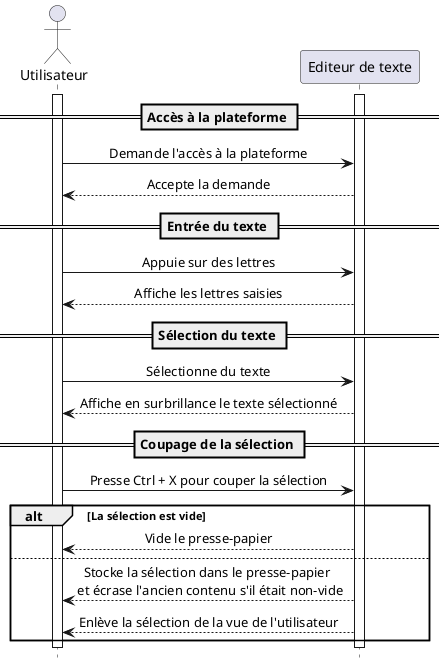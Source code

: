 @startuml couper-texte
hide footbox
skinparam sequenceMessageAlign center

actor Utilisateur
participant "Editeur de texte"

activate Utilisateur
activate "Editeur de texte"

== Accès à la plateforme ==

Utilisateur -> "Editeur de texte": Demande l'accès à la plateforme
Utilisateur <-- "Editeur de texte": Accepte la demande

== Entrée du texte ==

Utilisateur -> "Editeur de texte": Appuie sur des lettres
Utilisateur <-- "Editeur de texte": Affiche les lettres saisies

== Sélection du texte ==

Utilisateur -> "Editeur de texte": Sélectionne du texte
Utilisateur <-- "Editeur de texte": Affiche en surbrillance le texte sélectionné

== Coupage de la sélection ==

Utilisateur -> "Editeur de texte": Presse Ctrl + X pour couper la sélection
alt La sélection est vide
Utilisateur <-- "Editeur de texte": Vide le presse-papier
else
Utilisateur <-- "Editeur de texte": Stocke la sélection dans le presse-papier \n et écrase l'ancien contenu s'il était non-vide
Utilisateur <-- "Editeur de texte": Enlève la sélection de la vue de l'utilisateur
end

deactivate Utilisateur
deactivate "Editeur de texte"
@enduml